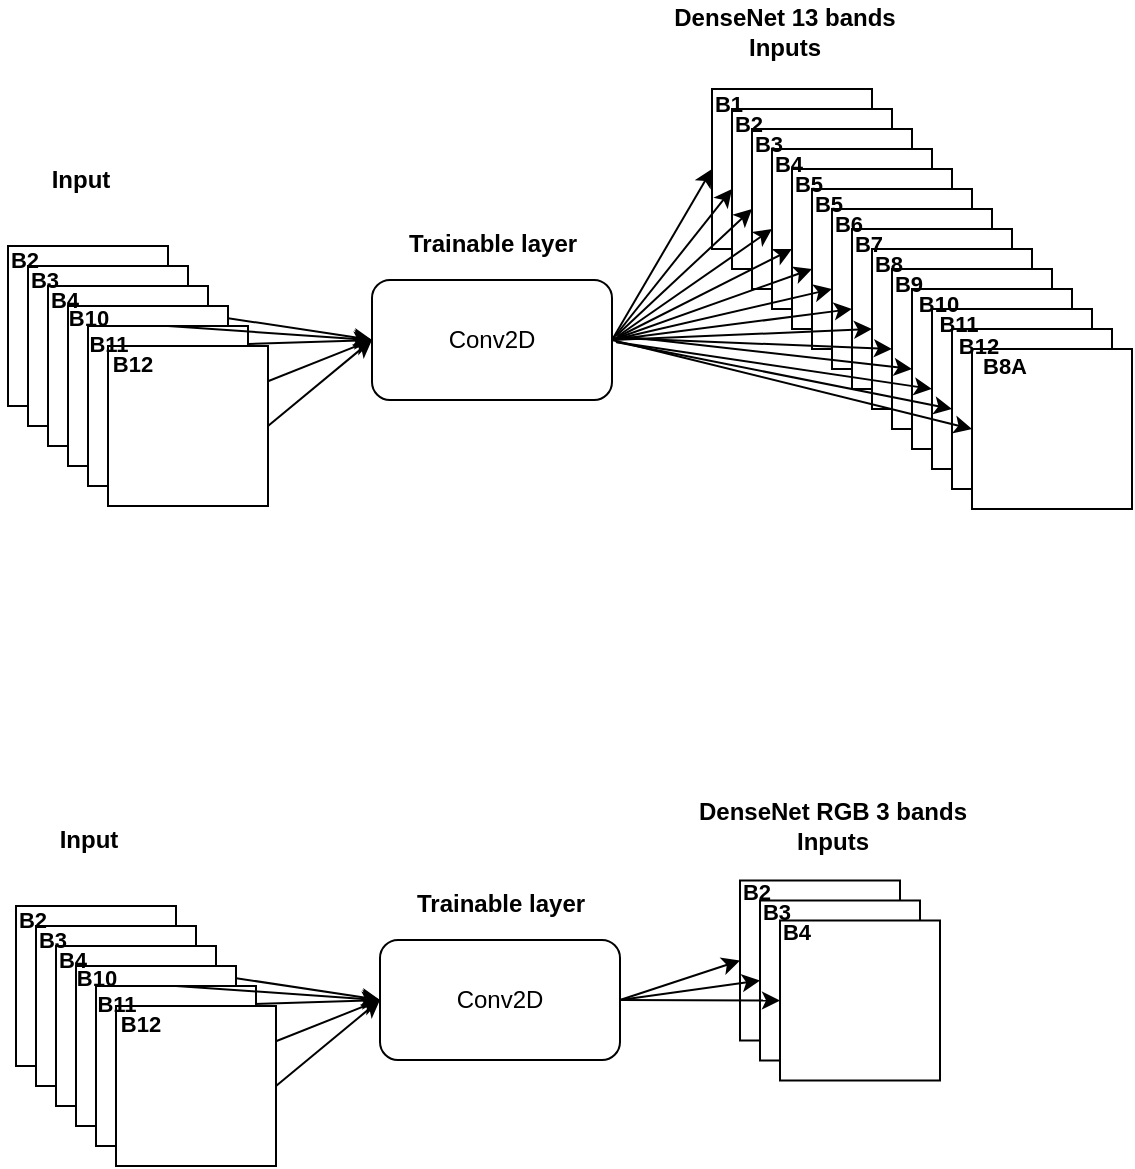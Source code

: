 <mxfile version="14.5.10" type="device"><diagram id="4Gw09BIodIqPNMTlt2Pa" name="Page-1"><mxGraphModel dx="1422" dy="762" grid="0" gridSize="10" guides="1" tooltips="1" connect="1" arrows="1" fold="1" page="1" pageScale="1" pageWidth="827" pageHeight="1169" math="0" shadow="0"><root><mxCell id="0"/><mxCell id="1" parent="0"/><mxCell id="mZ4dUz4fUwPNvuczBZt5-21" value="" style="endArrow=classic;html=1;entryX=0;entryY=0.5;entryDx=0;entryDy=0;exitX=0.8;exitY=0.125;exitDx=0;exitDy=0;exitPerimeter=0;" edge="1" parent="1" target="mZ4dUz4fUwPNvuczBZt5-16"><mxGeometry width="50" height="50" relative="1" as="geometry"><mxPoint x="274" y="204" as="sourcePoint"/><mxPoint x="342" y="191" as="targetPoint"/></mxGeometry></mxCell><mxCell id="mZ4dUz4fUwPNvuczBZt5-20" value="" style="endArrow=classic;html=1;entryX=0;entryY=0.5;entryDx=0;entryDy=0;exitX=0.5;exitY=0;exitDx=0;exitDy=0;" edge="1" parent="1" target="mZ4dUz4fUwPNvuczBZt5-16"><mxGeometry width="50" height="50" relative="1" as="geometry"><mxPoint x="240" y="184" as="sourcePoint"/><mxPoint x="342" y="191" as="targetPoint"/></mxGeometry></mxCell><mxCell id="mZ4dUz4fUwPNvuczBZt5-18" value="" style="endArrow=classic;html=1;entryX=0;entryY=0.5;entryDx=0;entryDy=0;exitX=0.5;exitY=0;exitDx=0;exitDy=0;" edge="1" parent="1" source="mZ4dUz4fUwPNvuczBZt5-4" target="mZ4dUz4fUwPNvuczBZt5-16"><mxGeometry width="50" height="50" relative="1" as="geometry"><mxPoint x="402" y="301" as="sourcePoint"/><mxPoint x="452" y="251" as="targetPoint"/></mxGeometry></mxCell><mxCell id="mZ4dUz4fUwPNvuczBZt5-1" value="" style="whiteSpace=wrap;html=1;aspect=fixed;fontSize=11;" vertex="1" parent="1"><mxGeometry x="150" y="134" width="80" height="80" as="geometry"/></mxCell><mxCell id="mZ4dUz4fUwPNvuczBZt5-2" value="" style="whiteSpace=wrap;html=1;aspect=fixed;" vertex="1" parent="1"><mxGeometry x="160" y="144" width="80" height="80" as="geometry"/></mxCell><mxCell id="mZ4dUz4fUwPNvuczBZt5-3" value="" style="whiteSpace=wrap;html=1;aspect=fixed;" vertex="1" parent="1"><mxGeometry x="170" y="154" width="80" height="80" as="geometry"/></mxCell><mxCell id="mZ4dUz4fUwPNvuczBZt5-4" value="" style="whiteSpace=wrap;html=1;aspect=fixed;" vertex="1" parent="1"><mxGeometry x="180" y="164" width="80" height="80" as="geometry"/></mxCell><mxCell id="mZ4dUz4fUwPNvuczBZt5-5" value="" style="whiteSpace=wrap;html=1;aspect=fixed;" vertex="1" parent="1"><mxGeometry x="190" y="174" width="80" height="80" as="geometry"/></mxCell><mxCell id="mZ4dUz4fUwPNvuczBZt5-6" value="" style="whiteSpace=wrap;html=1;aspect=fixed;" vertex="1" parent="1"><mxGeometry x="200" y="184" width="80" height="80" as="geometry"/></mxCell><mxCell id="mZ4dUz4fUwPNvuczBZt5-9" value="&lt;b style=&quot;font-size: 11px;&quot;&gt;B2&lt;/b&gt;" style="text;html=1;align=center;verticalAlign=middle;resizable=0;points=[];autosize=1;strokeColor=none;fontSize=11;" vertex="1" parent="1"><mxGeometry x="146" y="132" width="24" height="17" as="geometry"/></mxCell><mxCell id="mZ4dUz4fUwPNvuczBZt5-10" value="&lt;b style=&quot;font-size: 11px;&quot;&gt;B3&lt;/b&gt;" style="text;html=1;align=center;verticalAlign=middle;resizable=0;points=[];autosize=1;strokeColor=none;fontSize=11;" vertex="1" parent="1"><mxGeometry x="156" y="142" width="24" height="17" as="geometry"/></mxCell><mxCell id="mZ4dUz4fUwPNvuczBZt5-11" value="&lt;b style=&quot;font-size: 11px;&quot;&gt;B4&lt;/b&gt;" style="text;html=1;align=center;verticalAlign=middle;resizable=0;points=[];autosize=1;strokeColor=none;fontSize=11;" vertex="1" parent="1"><mxGeometry x="166" y="152" width="24" height="17" as="geometry"/></mxCell><mxCell id="mZ4dUz4fUwPNvuczBZt5-12" value="&lt;b style=&quot;font-size: 11px;&quot;&gt;B10&lt;/b&gt;" style="text;html=1;align=center;verticalAlign=middle;resizable=0;points=[];autosize=1;strokeColor=none;fontSize=11;" vertex="1" parent="1"><mxGeometry x="175" y="161.5" width="30" height="17" as="geometry"/></mxCell><mxCell id="mZ4dUz4fUwPNvuczBZt5-13" value="&lt;b style=&quot;font-size: 11px&quot;&gt;B11&lt;/b&gt;" style="text;html=1;align=center;verticalAlign=middle;resizable=0;points=[];autosize=1;strokeColor=none;fontSize=11;" vertex="1" parent="1"><mxGeometry x="185" y="174" width="30" height="17" as="geometry"/></mxCell><mxCell id="mZ4dUz4fUwPNvuczBZt5-14" value="&lt;b style=&quot;font-size: 11px&quot;&gt;B12&lt;/b&gt;" style="text;html=1;align=center;verticalAlign=middle;resizable=0;points=[];autosize=1;strokeColor=none;fontSize=11;" vertex="1" parent="1"><mxGeometry x="197" y="184" width="30" height="17" as="geometry"/></mxCell><mxCell id="mZ4dUz4fUwPNvuczBZt5-16" value="Conv2D" style="rounded=1;whiteSpace=wrap;html=1;" vertex="1" parent="1"><mxGeometry x="332" y="151" width="120" height="60" as="geometry"/></mxCell><mxCell id="mZ4dUz4fUwPNvuczBZt5-19" value="" style="endArrow=classic;html=1;entryX=0;entryY=0.5;entryDx=0;entryDy=0;exitX=0.5;exitY=0;exitDx=0;exitDy=0;" edge="1" parent="1" target="mZ4dUz4fUwPNvuczBZt5-16"><mxGeometry width="50" height="50" relative="1" as="geometry"><mxPoint x="230" y="174" as="sourcePoint"/><mxPoint x="342" y="191" as="targetPoint"/></mxGeometry></mxCell><mxCell id="mZ4dUz4fUwPNvuczBZt5-22" value="" style="endArrow=classic;html=1;entryX=0;entryY=0.5;entryDx=0;entryDy=0;exitX=1;exitY=0.5;exitDx=0;exitDy=0;" edge="1" parent="1" source="mZ4dUz4fUwPNvuczBZt5-6" target="mZ4dUz4fUwPNvuczBZt5-16"><mxGeometry width="50" height="50" relative="1" as="geometry"><mxPoint x="290" y="234" as="sourcePoint"/><mxPoint x="342" y="191" as="targetPoint"/></mxGeometry></mxCell><mxCell id="mZ4dUz4fUwPNvuczBZt5-23" value="Trainable layer" style="text;html=1;align=center;verticalAlign=middle;resizable=0;points=[];autosize=1;strokeColor=none;fontStyle=1" vertex="1" parent="1"><mxGeometry x="345" y="124" width="94" height="18" as="geometry"/></mxCell><mxCell id="mZ4dUz4fUwPNvuczBZt5-38" value="" style="whiteSpace=wrap;html=1;aspect=fixed;fontSize=11;" vertex="1" parent="1"><mxGeometry x="502" y="55.5" width="80" height="80" as="geometry"/></mxCell><mxCell id="mZ4dUz4fUwPNvuczBZt5-39" value="" style="whiteSpace=wrap;html=1;aspect=fixed;fontSize=11;" vertex="1" parent="1"><mxGeometry x="512" y="65.5" width="80" height="80" as="geometry"/></mxCell><mxCell id="mZ4dUz4fUwPNvuczBZt5-40" value="" style="whiteSpace=wrap;html=1;aspect=fixed;fontSize=11;" vertex="1" parent="1"><mxGeometry x="522" y="75.5" width="80" height="80" as="geometry"/></mxCell><mxCell id="mZ4dUz4fUwPNvuczBZt5-41" value="" style="whiteSpace=wrap;html=1;aspect=fixed;fontSize=11;" vertex="1" parent="1"><mxGeometry x="532" y="85.5" width="80" height="80" as="geometry"/></mxCell><mxCell id="mZ4dUz4fUwPNvuczBZt5-42" value="" style="whiteSpace=wrap;html=1;aspect=fixed;" vertex="1" parent="1"><mxGeometry x="542" y="95.5" width="80" height="80" as="geometry"/></mxCell><mxCell id="mZ4dUz4fUwPNvuczBZt5-43" value="" style="whiteSpace=wrap;html=1;aspect=fixed;" vertex="1" parent="1"><mxGeometry x="552" y="105.5" width="80" height="80" as="geometry"/></mxCell><mxCell id="mZ4dUz4fUwPNvuczBZt5-44" value="" style="whiteSpace=wrap;html=1;aspect=fixed;" vertex="1" parent="1"><mxGeometry x="562" y="115.5" width="80" height="80" as="geometry"/></mxCell><mxCell id="mZ4dUz4fUwPNvuczBZt5-45" value="" style="whiteSpace=wrap;html=1;aspect=fixed;" vertex="1" parent="1"><mxGeometry x="572" y="125.5" width="80" height="80" as="geometry"/></mxCell><mxCell id="mZ4dUz4fUwPNvuczBZt5-46" value="" style="whiteSpace=wrap;html=1;aspect=fixed;" vertex="1" parent="1"><mxGeometry x="582" y="135.5" width="80" height="80" as="geometry"/></mxCell><mxCell id="mZ4dUz4fUwPNvuczBZt5-47" value="" style="whiteSpace=wrap;html=1;aspect=fixed;" vertex="1" parent="1"><mxGeometry x="592" y="145.5" width="80" height="80" as="geometry"/></mxCell><mxCell id="mZ4dUz4fUwPNvuczBZt5-48" value="" style="whiteSpace=wrap;html=1;aspect=fixed;" vertex="1" parent="1"><mxGeometry x="602" y="155.5" width="80" height="80" as="geometry"/></mxCell><mxCell id="mZ4dUz4fUwPNvuczBZt5-50" value="&lt;b style=&quot;font-size: 11px;&quot;&gt;B1&lt;/b&gt;" style="text;html=1;align=center;verticalAlign=middle;resizable=0;points=[];autosize=1;strokeColor=none;fontSize=11;" vertex="1" parent="1"><mxGeometry x="498" y="54.5" width="24" height="17" as="geometry"/></mxCell><mxCell id="mZ4dUz4fUwPNvuczBZt5-51" value="&lt;b style=&quot;font-size: 11px;&quot;&gt;B2&lt;/b&gt;" style="text;html=1;align=center;verticalAlign=middle;resizable=0;points=[];autosize=1;strokeColor=none;fontSize=11;" vertex="1" parent="1"><mxGeometry x="508" y="64.5" width="24" height="17" as="geometry"/></mxCell><mxCell id="mZ4dUz4fUwPNvuczBZt5-52" value="&lt;b style=&quot;font-size: 11px;&quot;&gt;B3&lt;/b&gt;" style="text;html=1;align=center;verticalAlign=middle;resizable=0;points=[];autosize=1;strokeColor=none;fontSize=11;" vertex="1" parent="1"><mxGeometry x="518" y="74.5" width="24" height="17" as="geometry"/></mxCell><mxCell id="mZ4dUz4fUwPNvuczBZt5-53" value="&lt;b style=&quot;font-size: 11px;&quot;&gt;B4&lt;/b&gt;" style="text;html=1;align=center;verticalAlign=middle;resizable=0;points=[];autosize=1;strokeColor=none;fontSize=11;" vertex="1" parent="1"><mxGeometry x="528" y="84.5" width="24" height="17" as="geometry"/></mxCell><mxCell id="mZ4dUz4fUwPNvuczBZt5-54" value="&lt;b style=&quot;font-size: 11px;&quot;&gt;B5&lt;/b&gt;" style="text;html=1;align=center;verticalAlign=middle;resizable=0;points=[];autosize=1;strokeColor=none;fontSize=11;" vertex="1" parent="1"><mxGeometry x="538" y="94.5" width="24" height="17" as="geometry"/></mxCell><mxCell id="mZ4dUz4fUwPNvuczBZt5-55" value="&lt;b style=&quot;font-size: 11px;&quot;&gt;B5&lt;/b&gt;" style="text;html=1;align=center;verticalAlign=middle;resizable=0;points=[];autosize=1;strokeColor=none;fontSize=11;" vertex="1" parent="1"><mxGeometry x="548" y="104.5" width="24" height="17" as="geometry"/></mxCell><mxCell id="mZ4dUz4fUwPNvuczBZt5-56" value="&lt;b style=&quot;font-size: 11px;&quot;&gt;B6&lt;/b&gt;" style="text;html=1;align=center;verticalAlign=middle;resizable=0;points=[];autosize=1;strokeColor=none;fontSize=11;" vertex="1" parent="1"><mxGeometry x="558" y="114.5" width="24" height="17" as="geometry"/></mxCell><mxCell id="mZ4dUz4fUwPNvuczBZt5-57" value="&lt;b style=&quot;font-size: 11px;&quot;&gt;B7&lt;/b&gt;" style="text;html=1;align=center;verticalAlign=middle;resizable=0;points=[];autosize=1;strokeColor=none;fontSize=11;" vertex="1" parent="1"><mxGeometry x="568" y="124.5" width="24" height="17" as="geometry"/></mxCell><mxCell id="mZ4dUz4fUwPNvuczBZt5-58" value="&lt;b style=&quot;font-size: 11px;&quot;&gt;B8&lt;/b&gt;" style="text;html=1;align=center;verticalAlign=middle;resizable=0;points=[];autosize=1;strokeColor=none;fontSize=11;" vertex="1" parent="1"><mxGeometry x="578" y="134.5" width="24" height="17" as="geometry"/></mxCell><mxCell id="mZ4dUz4fUwPNvuczBZt5-59" value="&lt;b style=&quot;font-size: 11px&quot;&gt;B9&lt;/b&gt;" style="text;html=1;align=center;verticalAlign=middle;resizable=0;points=[];autosize=1;strokeColor=none;fontSize=11;" vertex="1" parent="1"><mxGeometry x="588" y="144.5" width="24" height="17" as="geometry"/></mxCell><mxCell id="mZ4dUz4fUwPNvuczBZt5-60" value="" style="whiteSpace=wrap;html=1;aspect=fixed;" vertex="1" parent="1"><mxGeometry x="612" y="165.5" width="80" height="80" as="geometry"/></mxCell><mxCell id="mZ4dUz4fUwPNvuczBZt5-61" value="" style="whiteSpace=wrap;html=1;aspect=fixed;" vertex="1" parent="1"><mxGeometry x="622" y="175.5" width="80" height="80" as="geometry"/></mxCell><mxCell id="mZ4dUz4fUwPNvuczBZt5-62" value="" style="whiteSpace=wrap;html=1;aspect=fixed;" vertex="1" parent="1"><mxGeometry x="632" y="185.5" width="80" height="80" as="geometry"/></mxCell><mxCell id="mZ4dUz4fUwPNvuczBZt5-63" value="&lt;b style=&quot;font-size: 11px&quot;&gt;B10&lt;/b&gt;" style="text;html=1;align=center;verticalAlign=middle;resizable=0;points=[];autosize=1;strokeColor=none;fontSize=11;" vertex="1" parent="1"><mxGeometry x="600" y="154.5" width="30" height="17" as="geometry"/></mxCell><mxCell id="mZ4dUz4fUwPNvuczBZt5-64" value="&lt;b style=&quot;font-size: 11px&quot;&gt;B11&lt;/b&gt;" style="text;html=1;align=center;verticalAlign=middle;resizable=0;points=[];autosize=1;strokeColor=none;fontSize=11;" vertex="1" parent="1"><mxGeometry x="610" y="164.5" width="30" height="17" as="geometry"/></mxCell><mxCell id="mZ4dUz4fUwPNvuczBZt5-65" value="&lt;b style=&quot;font-size: 11px&quot;&gt;B12&lt;/b&gt;" style="text;html=1;align=center;verticalAlign=middle;resizable=0;points=[];autosize=1;strokeColor=none;fontSize=11;" vertex="1" parent="1"><mxGeometry x="620" y="175.5" width="30" height="17" as="geometry"/></mxCell><mxCell id="mZ4dUz4fUwPNvuczBZt5-66" value="&lt;b style=&quot;font-size: 11px&quot;&gt;B8A&lt;/b&gt;" style="text;html=1;align=center;verticalAlign=middle;resizable=0;points=[];autosize=1;strokeColor=none;fontSize=11;" vertex="1" parent="1"><mxGeometry x="632" y="185.5" width="32" height="17" as="geometry"/></mxCell><mxCell id="mZ4dUz4fUwPNvuczBZt5-68" value="" style="endArrow=classic;html=1;fontSize=11;entryX=0;entryY=0.5;entryDx=0;entryDy=0;exitX=1;exitY=0.5;exitDx=0;exitDy=0;" edge="1" parent="1" source="mZ4dUz4fUwPNvuczBZt5-16" target="mZ4dUz4fUwPNvuczBZt5-38"><mxGeometry width="50" height="50" relative="1" as="geometry"><mxPoint x="471" y="277" as="sourcePoint"/><mxPoint x="521" y="227" as="targetPoint"/></mxGeometry></mxCell><mxCell id="mZ4dUz4fUwPNvuczBZt5-69" value="" style="endArrow=classic;html=1;fontSize=11;entryX=0;entryY=0.5;entryDx=0;entryDy=0;exitX=1;exitY=0.5;exitDx=0;exitDy=0;" edge="1" parent="1" source="mZ4dUz4fUwPNvuczBZt5-16" target="mZ4dUz4fUwPNvuczBZt5-39"><mxGeometry width="50" height="50" relative="1" as="geometry"><mxPoint x="462" y="191" as="sourcePoint"/><mxPoint x="512" y="135" as="targetPoint"/></mxGeometry></mxCell><mxCell id="mZ4dUz4fUwPNvuczBZt5-70" value="" style="endArrow=classic;html=1;fontSize=11;entryX=0;entryY=0.5;entryDx=0;entryDy=0;" edge="1" parent="1" target="mZ4dUz4fUwPNvuczBZt5-40"><mxGeometry width="50" height="50" relative="1" as="geometry"><mxPoint x="454" y="179" as="sourcePoint"/><mxPoint x="524" y="137" as="targetPoint"/></mxGeometry></mxCell><mxCell id="mZ4dUz4fUwPNvuczBZt5-71" value="" style="endArrow=classic;html=1;fontSize=11;entryX=0;entryY=0.5;entryDx=0;entryDy=0;" edge="1" parent="1" target="mZ4dUz4fUwPNvuczBZt5-41"><mxGeometry width="50" height="50" relative="1" as="geometry"><mxPoint x="455" y="179" as="sourcePoint"/><mxPoint x="532" y="155" as="targetPoint"/></mxGeometry></mxCell><mxCell id="mZ4dUz4fUwPNvuczBZt5-74" value="" style="endArrow=classic;html=1;fontSize=11;entryX=0;entryY=0.5;entryDx=0;entryDy=0;exitX=1;exitY=0.5;exitDx=0;exitDy=0;" edge="1" parent="1" source="mZ4dUz4fUwPNvuczBZt5-16" target="mZ4dUz4fUwPNvuczBZt5-62"><mxGeometry width="50" height="50" relative="1" as="geometry"><mxPoint x="485" y="314" as="sourcePoint"/><mxPoint x="535" y="264" as="targetPoint"/></mxGeometry></mxCell><mxCell id="mZ4dUz4fUwPNvuczBZt5-75" value="" style="endArrow=classic;html=1;fontSize=11;entryX=0;entryY=0.5;entryDx=0;entryDy=0;" edge="1" parent="1" target="mZ4dUz4fUwPNvuczBZt5-61"><mxGeometry width="50" height="50" relative="1" as="geometry"><mxPoint x="454" y="182" as="sourcePoint"/><mxPoint x="562" y="185" as="targetPoint"/></mxGeometry></mxCell><mxCell id="mZ4dUz4fUwPNvuczBZt5-76" value="" style="endArrow=classic;html=1;fontSize=11;entryX=0;entryY=0.5;entryDx=0;entryDy=0;" edge="1" parent="1" target="mZ4dUz4fUwPNvuczBZt5-60"><mxGeometry width="50" height="50" relative="1" as="geometry"><mxPoint x="454" y="182" as="sourcePoint"/><mxPoint x="572" y="195" as="targetPoint"/></mxGeometry></mxCell><mxCell id="mZ4dUz4fUwPNvuczBZt5-78" value="" style="endArrow=classic;html=1;fontSize=11;entryX=0;entryY=0.5;entryDx=0;entryDy=0;" edge="1" parent="1" target="mZ4dUz4fUwPNvuczBZt5-48"><mxGeometry width="50" height="50" relative="1" as="geometry"><mxPoint x="456" y="179" as="sourcePoint"/><mxPoint x="592" y="215" as="targetPoint"/></mxGeometry></mxCell><mxCell id="mZ4dUz4fUwPNvuczBZt5-79" value="" style="endArrow=classic;html=1;fontSize=11;entryX=0;entryY=0.5;entryDx=0;entryDy=0;" edge="1" parent="1" target="mZ4dUz4fUwPNvuczBZt5-47"><mxGeometry width="50" height="50" relative="1" as="geometry"><mxPoint x="454" y="180" as="sourcePoint"/><mxPoint x="612" y="205.5" as="targetPoint"/></mxGeometry></mxCell><mxCell id="mZ4dUz4fUwPNvuczBZt5-80" value="" style="endArrow=classic;html=1;fontSize=11;entryX=0;entryY=0.5;entryDx=0;entryDy=0;exitX=1;exitY=0.5;exitDx=0;exitDy=0;" edge="1" parent="1" source="mZ4dUz4fUwPNvuczBZt5-16" target="mZ4dUz4fUwPNvuczBZt5-46"><mxGeometry width="50" height="50" relative="1" as="geometry"><mxPoint x="422" y="229" as="sourcePoint"/><mxPoint x="568" y="245.5" as="targetPoint"/></mxGeometry></mxCell><mxCell id="mZ4dUz4fUwPNvuczBZt5-81" value="" style="endArrow=classic;html=1;fontSize=11;entryX=0;entryY=0.5;entryDx=0;entryDy=0;exitX=1;exitY=0.5;exitDx=0;exitDy=0;" edge="1" parent="1" source="mZ4dUz4fUwPNvuczBZt5-16" target="mZ4dUz4fUwPNvuczBZt5-45"><mxGeometry width="50" height="50" relative="1" as="geometry"><mxPoint x="400" y="229" as="sourcePoint"/><mxPoint x="546" y="245.5" as="targetPoint"/></mxGeometry></mxCell><mxCell id="mZ4dUz4fUwPNvuczBZt5-82" value="" style="endArrow=classic;html=1;fontSize=11;entryX=0;entryY=0.5;entryDx=0;entryDy=0;exitX=1;exitY=0.5;exitDx=0;exitDy=0;" edge="1" parent="1" source="mZ4dUz4fUwPNvuczBZt5-16" target="mZ4dUz4fUwPNvuczBZt5-44"><mxGeometry width="50" height="50" relative="1" as="geometry"><mxPoint x="406" y="235.5" as="sourcePoint"/><mxPoint x="552" y="252" as="targetPoint"/></mxGeometry></mxCell><mxCell id="mZ4dUz4fUwPNvuczBZt5-83" value="" style="endArrow=classic;html=1;fontSize=11;entryX=0;entryY=0.5;entryDx=0;entryDy=0;exitX=1;exitY=0.5;exitDx=0;exitDy=0;" edge="1" parent="1" source="mZ4dUz4fUwPNvuczBZt5-16" target="mZ4dUz4fUwPNvuczBZt5-43"><mxGeometry width="50" height="50" relative="1" as="geometry"><mxPoint x="424" y="271" as="sourcePoint"/><mxPoint x="534" y="245.5" as="targetPoint"/></mxGeometry></mxCell><mxCell id="mZ4dUz4fUwPNvuczBZt5-84" value="" style="endArrow=classic;html=1;fontSize=11;entryX=0;entryY=0.5;entryDx=0;entryDy=0;exitX=1;exitY=0.5;exitDx=0;exitDy=0;" edge="1" parent="1" source="mZ4dUz4fUwPNvuczBZt5-16" target="mZ4dUz4fUwPNvuczBZt5-42"><mxGeometry width="50" height="50" relative="1" as="geometry"><mxPoint x="472" y="201" as="sourcePoint"/><mxPoint x="582" y="175.5" as="targetPoint"/></mxGeometry></mxCell><mxCell id="mZ4dUz4fUwPNvuczBZt5-86" value="Input" style="text;html=1;align=center;verticalAlign=middle;resizable=0;points=[];autosize=1;strokeColor=none;fontStyle=1" vertex="1" parent="1"><mxGeometry x="166" y="91.5" width="39" height="18" as="geometry"/></mxCell><mxCell id="mZ4dUz4fUwPNvuczBZt5-87" value="DenseNet 13 bands&lt;br&gt;Inputs" style="text;html=1;align=center;verticalAlign=middle;resizable=0;points=[];autosize=1;strokeColor=none;fontStyle=1" vertex="1" parent="1"><mxGeometry x="477" y="11" width="121" height="32" as="geometry"/></mxCell><mxCell id="mZ4dUz4fUwPNvuczBZt5-88" value="" style="endArrow=classic;html=1;entryX=0;entryY=0.5;entryDx=0;entryDy=0;exitX=0.8;exitY=0.125;exitDx=0;exitDy=0;exitPerimeter=0;" edge="1" parent="1" target="mZ4dUz4fUwPNvuczBZt5-103"><mxGeometry width="50" height="50" relative="1" as="geometry"><mxPoint x="278" y="534" as="sourcePoint"/><mxPoint x="346" y="521" as="targetPoint"/></mxGeometry></mxCell><mxCell id="mZ4dUz4fUwPNvuczBZt5-89" value="" style="endArrow=classic;html=1;entryX=0;entryY=0.5;entryDx=0;entryDy=0;exitX=0.5;exitY=0;exitDx=0;exitDy=0;" edge="1" parent="1" target="mZ4dUz4fUwPNvuczBZt5-103"><mxGeometry width="50" height="50" relative="1" as="geometry"><mxPoint x="244" y="514" as="sourcePoint"/><mxPoint x="346" y="521" as="targetPoint"/></mxGeometry></mxCell><mxCell id="mZ4dUz4fUwPNvuczBZt5-90" value="" style="endArrow=classic;html=1;entryX=0;entryY=0.5;entryDx=0;entryDy=0;exitX=0.5;exitY=0;exitDx=0;exitDy=0;" edge="1" parent="1" source="mZ4dUz4fUwPNvuczBZt5-94" target="mZ4dUz4fUwPNvuczBZt5-103"><mxGeometry width="50" height="50" relative="1" as="geometry"><mxPoint x="406" y="631" as="sourcePoint"/><mxPoint x="456" y="581" as="targetPoint"/></mxGeometry></mxCell><mxCell id="mZ4dUz4fUwPNvuczBZt5-91" value="" style="whiteSpace=wrap;html=1;aspect=fixed;fontSize=11;" vertex="1" parent="1"><mxGeometry x="154" y="464" width="80" height="80" as="geometry"/></mxCell><mxCell id="mZ4dUz4fUwPNvuczBZt5-92" value="" style="whiteSpace=wrap;html=1;aspect=fixed;" vertex="1" parent="1"><mxGeometry x="164" y="474" width="80" height="80" as="geometry"/></mxCell><mxCell id="mZ4dUz4fUwPNvuczBZt5-93" value="" style="whiteSpace=wrap;html=1;aspect=fixed;" vertex="1" parent="1"><mxGeometry x="174" y="484" width="80" height="80" as="geometry"/></mxCell><mxCell id="mZ4dUz4fUwPNvuczBZt5-94" value="" style="whiteSpace=wrap;html=1;aspect=fixed;" vertex="1" parent="1"><mxGeometry x="184" y="494" width="80" height="80" as="geometry"/></mxCell><mxCell id="mZ4dUz4fUwPNvuczBZt5-95" value="" style="whiteSpace=wrap;html=1;aspect=fixed;" vertex="1" parent="1"><mxGeometry x="194" y="504" width="80" height="80" as="geometry"/></mxCell><mxCell id="mZ4dUz4fUwPNvuczBZt5-96" value="" style="whiteSpace=wrap;html=1;aspect=fixed;" vertex="1" parent="1"><mxGeometry x="204" y="514" width="80" height="80" as="geometry"/></mxCell><mxCell id="mZ4dUz4fUwPNvuczBZt5-97" value="&lt;b style=&quot;font-size: 11px;&quot;&gt;B2&lt;/b&gt;" style="text;html=1;align=center;verticalAlign=middle;resizable=0;points=[];autosize=1;strokeColor=none;fontSize=11;" vertex="1" parent="1"><mxGeometry x="150" y="462" width="24" height="17" as="geometry"/></mxCell><mxCell id="mZ4dUz4fUwPNvuczBZt5-98" value="&lt;b style=&quot;font-size: 11px;&quot;&gt;B3&lt;/b&gt;" style="text;html=1;align=center;verticalAlign=middle;resizable=0;points=[];autosize=1;strokeColor=none;fontSize=11;" vertex="1" parent="1"><mxGeometry x="160" y="472" width="24" height="17" as="geometry"/></mxCell><mxCell id="mZ4dUz4fUwPNvuczBZt5-99" value="&lt;b style=&quot;font-size: 11px;&quot;&gt;B4&lt;/b&gt;" style="text;html=1;align=center;verticalAlign=middle;resizable=0;points=[];autosize=1;strokeColor=none;fontSize=11;" vertex="1" parent="1"><mxGeometry x="170" y="482" width="24" height="17" as="geometry"/></mxCell><mxCell id="mZ4dUz4fUwPNvuczBZt5-100" value="&lt;b style=&quot;font-size: 11px;&quot;&gt;B10&lt;/b&gt;" style="text;html=1;align=center;verticalAlign=middle;resizable=0;points=[];autosize=1;strokeColor=none;fontSize=11;" vertex="1" parent="1"><mxGeometry x="179" y="491.5" width="30" height="17" as="geometry"/></mxCell><mxCell id="mZ4dUz4fUwPNvuczBZt5-101" value="&lt;b style=&quot;font-size: 11px&quot;&gt;B11&lt;/b&gt;" style="text;html=1;align=center;verticalAlign=middle;resizable=0;points=[];autosize=1;strokeColor=none;fontSize=11;" vertex="1" parent="1"><mxGeometry x="189" y="504" width="30" height="17" as="geometry"/></mxCell><mxCell id="mZ4dUz4fUwPNvuczBZt5-102" value="&lt;b style=&quot;font-size: 11px&quot;&gt;B12&lt;/b&gt;" style="text;html=1;align=center;verticalAlign=middle;resizable=0;points=[];autosize=1;strokeColor=none;fontSize=11;" vertex="1" parent="1"><mxGeometry x="201" y="514" width="30" height="17" as="geometry"/></mxCell><mxCell id="mZ4dUz4fUwPNvuczBZt5-103" value="Conv2D" style="rounded=1;whiteSpace=wrap;html=1;" vertex="1" parent="1"><mxGeometry x="336" y="481" width="120" height="60" as="geometry"/></mxCell><mxCell id="mZ4dUz4fUwPNvuczBZt5-104" value="" style="endArrow=classic;html=1;entryX=0;entryY=0.5;entryDx=0;entryDy=0;exitX=0.5;exitY=0;exitDx=0;exitDy=0;" edge="1" parent="1" target="mZ4dUz4fUwPNvuczBZt5-103"><mxGeometry width="50" height="50" relative="1" as="geometry"><mxPoint x="234" y="504" as="sourcePoint"/><mxPoint x="346" y="521" as="targetPoint"/></mxGeometry></mxCell><mxCell id="mZ4dUz4fUwPNvuczBZt5-105" value="" style="endArrow=classic;html=1;entryX=0;entryY=0.5;entryDx=0;entryDy=0;exitX=1;exitY=0.5;exitDx=0;exitDy=0;" edge="1" parent="1" source="mZ4dUz4fUwPNvuczBZt5-96" target="mZ4dUz4fUwPNvuczBZt5-103"><mxGeometry width="50" height="50" relative="1" as="geometry"><mxPoint x="294" y="564" as="sourcePoint"/><mxPoint x="346" y="521" as="targetPoint"/></mxGeometry></mxCell><mxCell id="mZ4dUz4fUwPNvuczBZt5-106" value="Trainable layer" style="text;html=1;align=center;verticalAlign=middle;resizable=0;points=[];autosize=1;strokeColor=none;fontStyle=1" vertex="1" parent="1"><mxGeometry x="349" y="454" width="94" height="18" as="geometry"/></mxCell><mxCell id="mZ4dUz4fUwPNvuczBZt5-149" value="Input" style="text;html=1;align=center;verticalAlign=middle;resizable=0;points=[];autosize=1;strokeColor=none;fontStyle=1" vertex="1" parent="1"><mxGeometry x="170" y="421.5" width="39" height="18" as="geometry"/></mxCell><mxCell id="mZ4dUz4fUwPNvuczBZt5-150" value="DenseNet RGB 3 bands&lt;br&gt;Inputs" style="text;html=1;align=center;verticalAlign=middle;resizable=0;points=[];autosize=1;strokeColor=none;fontStyle=1" vertex="1" parent="1"><mxGeometry x="490" y="407.5" width="144" height="32" as="geometry"/></mxCell><mxCell id="mZ4dUz4fUwPNvuczBZt5-151" value="" style="whiteSpace=wrap;html=1;aspect=fixed;" vertex="1" parent="1"><mxGeometry x="516" y="451.25" width="80" height="80" as="geometry"/></mxCell><mxCell id="mZ4dUz4fUwPNvuczBZt5-152" value="" style="whiteSpace=wrap;html=1;aspect=fixed;" vertex="1" parent="1"><mxGeometry x="526" y="461.25" width="80" height="80" as="geometry"/></mxCell><mxCell id="mZ4dUz4fUwPNvuczBZt5-153" value="" style="whiteSpace=wrap;html=1;aspect=fixed;" vertex="1" parent="1"><mxGeometry x="536" y="471.25" width="80" height="80" as="geometry"/></mxCell><mxCell id="mZ4dUz4fUwPNvuczBZt5-154" value="&lt;b style=&quot;font-size: 11px&quot;&gt;B2&lt;/b&gt;" style="text;html=1;align=center;verticalAlign=middle;resizable=0;points=[];autosize=1;strokeColor=none;fontSize=11;" vertex="1" parent="1"><mxGeometry x="512" y="448.75" width="24" height="17" as="geometry"/></mxCell><mxCell id="mZ4dUz4fUwPNvuczBZt5-158" value="&lt;b style=&quot;font-size: 11px&quot;&gt;B3&lt;/b&gt;" style="text;html=1;align=center;verticalAlign=middle;resizable=0;points=[];autosize=1;strokeColor=none;fontSize=11;" vertex="1" parent="1"><mxGeometry x="522" y="458.75" width="24" height="17" as="geometry"/></mxCell><mxCell id="mZ4dUz4fUwPNvuczBZt5-159" value="&lt;b style=&quot;font-size: 11px&quot;&gt;B4&lt;/b&gt;" style="text;html=1;align=center;verticalAlign=middle;resizable=0;points=[];autosize=1;strokeColor=none;fontSize=11;" vertex="1" parent="1"><mxGeometry x="532" y="468.75" width="24" height="17" as="geometry"/></mxCell><mxCell id="mZ4dUz4fUwPNvuczBZt5-160" value="" style="endArrow=classic;html=1;fontSize=11;entryX=0;entryY=0.5;entryDx=0;entryDy=0;exitX=1;exitY=0.5;exitDx=0;exitDy=0;" edge="1" parent="1" source="mZ4dUz4fUwPNvuczBZt5-103" target="mZ4dUz4fUwPNvuczBZt5-153"><mxGeometry width="50" height="50" relative="1" as="geometry"><mxPoint x="409" y="665" as="sourcePoint"/><mxPoint x="459" y="615" as="targetPoint"/></mxGeometry></mxCell><mxCell id="mZ4dUz4fUwPNvuczBZt5-161" value="" style="endArrow=classic;html=1;fontSize=11;entryX=0;entryY=0.5;entryDx=0;entryDy=0;exitX=1;exitY=0.5;exitDx=0;exitDy=0;" edge="1" parent="1" source="mZ4dUz4fUwPNvuczBZt5-103" target="mZ4dUz4fUwPNvuczBZt5-152"><mxGeometry width="50" height="50" relative="1" as="geometry"><mxPoint x="466.0" y="521" as="sourcePoint"/><mxPoint x="546" y="532.25" as="targetPoint"/></mxGeometry></mxCell><mxCell id="mZ4dUz4fUwPNvuczBZt5-162" value="" style="endArrow=classic;html=1;fontSize=11;entryX=0;entryY=0.5;entryDx=0;entryDy=0;exitX=1;exitY=0.5;exitDx=0;exitDy=0;" edge="1" parent="1" source="mZ4dUz4fUwPNvuczBZt5-103" target="mZ4dUz4fUwPNvuczBZt5-151"><mxGeometry width="50" height="50" relative="1" as="geometry"><mxPoint x="448.0" y="554" as="sourcePoint"/><mxPoint x="518" y="555.25" as="targetPoint"/></mxGeometry></mxCell></root></mxGraphModel></diagram></mxfile>